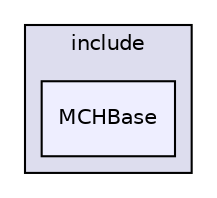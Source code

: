 digraph "/home/travis/build/AliceO2Group/AliceO2/Detectors/MUON/MCH/Base/include/MCHBase" {
  bgcolor=transparent;
  compound=true
  node [ fontsize="10", fontname="Helvetica"];
  edge [ labelfontsize="10", labelfontname="Helvetica"];
  subgraph clusterdir_db17acc51980e01200fbd960a484d92d {
    graph [ bgcolor="#ddddee", pencolor="black", label="include" fontname="Helvetica", fontsize="10", URL="dir_db17acc51980e01200fbd960a484d92d.html"]
  dir_1b0f64c69e1f93731f10c6d0c32c3a90 [shape=box, label="MCHBase", style="filled", fillcolor="#eeeeff", pencolor="black", URL="dir_1b0f64c69e1f93731f10c6d0c32c3a90.html"];
  }
}
